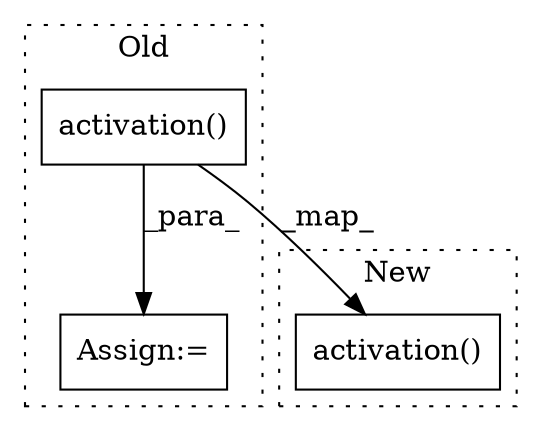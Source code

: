 digraph G {
subgraph cluster0 {
1 [label="activation()" a="75" s="6344,6363" l="16,1" shape="box"];
3 [label="Assign:=" a="68" s="6472" l="3" shape="box"];
label = "Old";
style="dotted";
}
subgraph cluster1 {
2 [label="activation()" a="75" s="6302,6333" l="16,1" shape="box"];
label = "New";
style="dotted";
}
1 -> 2 [label="_map_"];
1 -> 3 [label="_para_"];
}